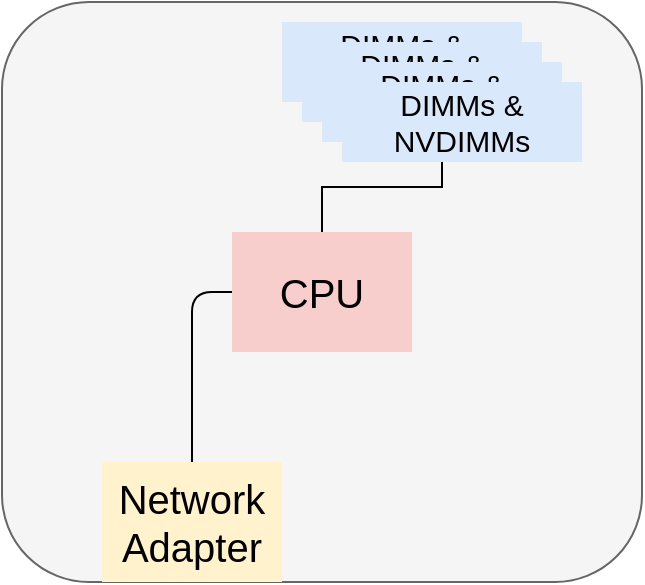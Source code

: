 <mxfile version="12.9.13" type="device"><diagram id="4ecwAxz7xcFAA9OoaefY" name="Page-1"><mxGraphModel dx="786" dy="550" grid="1" gridSize="10" guides="1" tooltips="1" connect="1" arrows="1" fold="1" page="1" pageScale="1" pageWidth="850" pageHeight="1100" math="0" shadow="0"><root><mxCell id="0"/><mxCell id="1" parent="0"/><mxCell id="z3Zh-JHaEbxYFGSlyiiH-1" value="" style="rounded=1;whiteSpace=wrap;html=1;fillColor=#f5f5f5;strokeColor=#666666;fontColor=#333333;" vertex="1" parent="1"><mxGeometry x="20" y="20" width="320" height="290" as="geometry"/></mxCell><mxCell id="z3Zh-JHaEbxYFGSlyiiH-8" value="" style="edgeStyle=orthogonalEdgeStyle;rounded=0;orthogonalLoop=1;jettySize=auto;html=1;" edge="1" parent="1" source="z3Zh-JHaEbxYFGSlyiiH-2" target="z3Zh-JHaEbxYFGSlyiiH-5"><mxGeometry relative="1" as="geometry"/></mxCell><mxCell id="z3Zh-JHaEbxYFGSlyiiH-2" value="&lt;font style=&quot;font-size: 20px&quot;&gt;CPU&lt;/font&gt;" style="rounded=0;whiteSpace=wrap;html=1;fillColor=#f8cecc;strokeColor=none;" vertex="1" parent="1"><mxGeometry x="135" y="135" width="90" height="60" as="geometry"/></mxCell><mxCell id="z3Zh-JHaEbxYFGSlyiiH-3" value="&lt;font style=&quot;font-size: 15px&quot;&gt;DIMMs &amp;amp;&lt;br&gt;NVDIMMs&lt;/font&gt;" style="rounded=0;whiteSpace=wrap;html=1;fillColor=#dae8fc;strokeColor=none;" vertex="1" parent="1"><mxGeometry x="160" y="30" width="120" height="40" as="geometry"/></mxCell><mxCell id="z3Zh-JHaEbxYFGSlyiiH-4" value="&lt;font style=&quot;font-size: 15px&quot;&gt;DIMMs &amp;amp;&lt;br&gt;NVDIMMs&lt;/font&gt;" style="rounded=0;whiteSpace=wrap;html=1;fillColor=#dae8fc;strokeColor=none;" vertex="1" parent="1"><mxGeometry x="170" y="40" width="120" height="40" as="geometry"/></mxCell><mxCell id="z3Zh-JHaEbxYFGSlyiiH-5" value="&lt;font style=&quot;font-size: 15px&quot;&gt;DIMMs &amp;amp;&lt;br&gt;NVDIMMs&lt;/font&gt;" style="rounded=0;whiteSpace=wrap;html=1;fillColor=#dae8fc;strokeColor=none;" vertex="1" parent="1"><mxGeometry x="180" y="50" width="120" height="40" as="geometry"/></mxCell><mxCell id="z3Zh-JHaEbxYFGSlyiiH-6" value="&lt;font style=&quot;font-size: 15px&quot;&gt;DIMMs &amp;amp;&lt;br&gt;NVDIMMs&lt;/font&gt;" style="rounded=0;whiteSpace=wrap;html=1;fillColor=#dae8fc;strokeColor=none;" vertex="1" parent="1"><mxGeometry x="190" y="60" width="120" height="40" as="geometry"/></mxCell><mxCell id="z3Zh-JHaEbxYFGSlyiiH-7" value="&lt;font style=&quot;font-size: 20px&quot;&gt;Network&lt;br&gt;Adapter&lt;br&gt;&lt;/font&gt;" style="rounded=0;whiteSpace=wrap;html=1;fillColor=#fff2cc;strokeColor=none;" vertex="1" parent="1"><mxGeometry x="70" y="250" width="90" height="60" as="geometry"/></mxCell><mxCell id="z3Zh-JHaEbxYFGSlyiiH-13" value="" style="endArrow=none;html=1;exitX=0.5;exitY=0;exitDx=0;exitDy=0;entryX=0;entryY=0.5;entryDx=0;entryDy=0;" edge="1" parent="1" source="z3Zh-JHaEbxYFGSlyiiH-7" target="z3Zh-JHaEbxYFGSlyiiH-2"><mxGeometry width="50" height="50" relative="1" as="geometry"><mxPoint x="50" y="220" as="sourcePoint"/><mxPoint x="100" y="170" as="targetPoint"/><Array as="points"><mxPoint x="115" y="165"/></Array></mxGeometry></mxCell></root></mxGraphModel></diagram></mxfile>